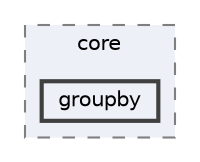 digraph "/home/jam/Research/IRES-2025/dev/src/llm-scripts/testing/hypothesis-testing/hyp-env/lib/python3.12/site-packages/pandas/core/groupby"
{
 // LATEX_PDF_SIZE
  bgcolor="transparent";
  edge [fontname=Helvetica,fontsize=10,labelfontname=Helvetica,labelfontsize=10];
  node [fontname=Helvetica,fontsize=10,shape=box,height=0.2,width=0.4];
  compound=true
  subgraph clusterdir_5205ffcf50a564ea4f46690fbcd2ca15 {
    graph [ bgcolor="#edf0f7", pencolor="grey50", label="core", fontname=Helvetica,fontsize=10 style="filled,dashed", URL="dir_5205ffcf50a564ea4f46690fbcd2ca15.html",tooltip=""]
  dir_a19e9947e07664a23c4213ca653e35af [label="groupby", fillcolor="#edf0f7", color="grey25", style="filled,bold", URL="dir_a19e9947e07664a23c4213ca653e35af.html",tooltip=""];
  }
}
